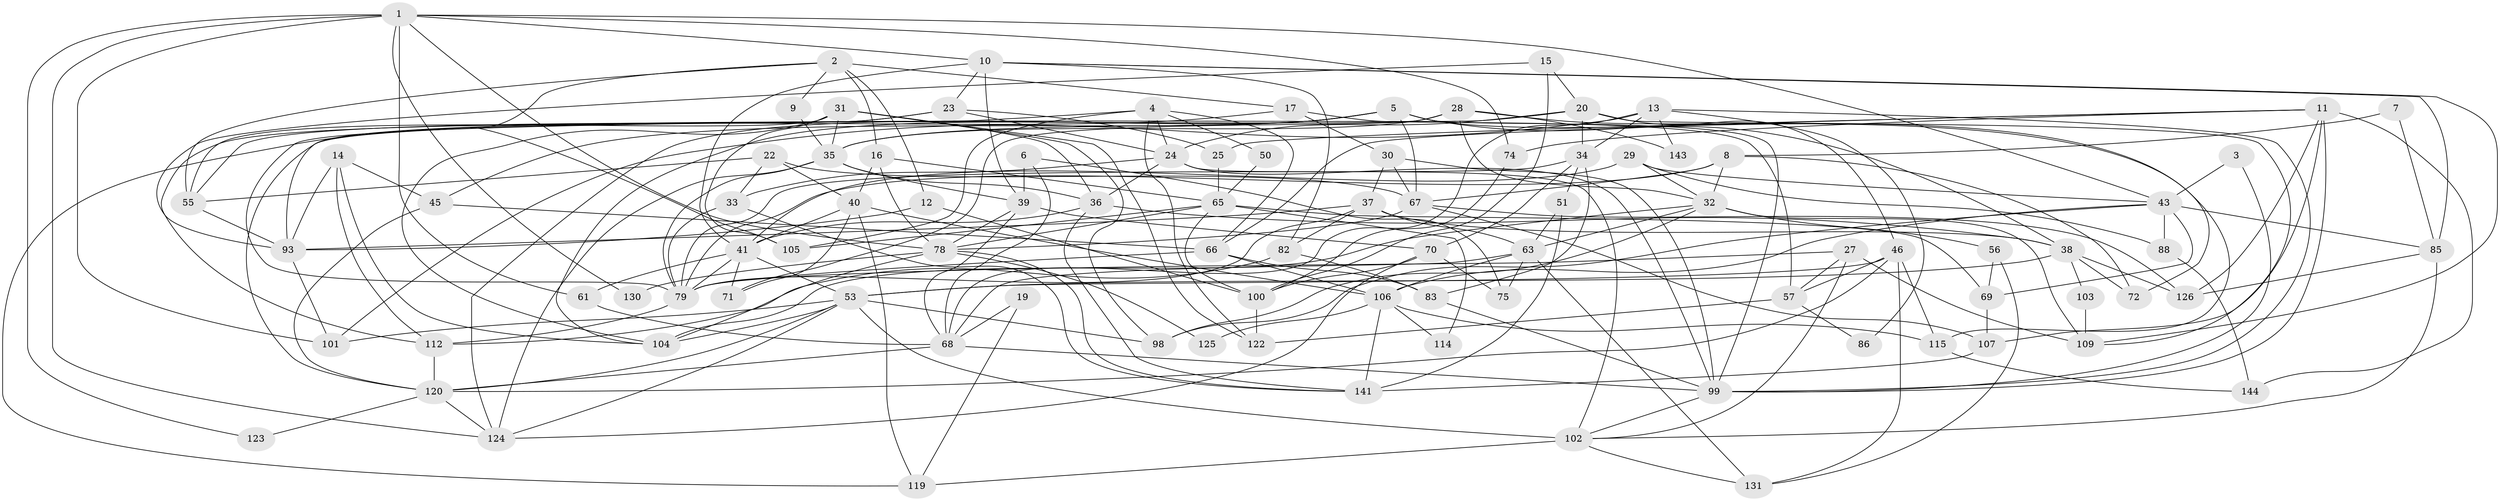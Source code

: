 // original degree distribution, {4: 0.25, 3: 0.2847222222222222, 2: 0.1527777777777778, 6: 0.1111111111111111, 7: 0.027777777777777776, 5: 0.1388888888888889, 8: 0.027777777777777776, 9: 0.006944444444444444}
// Generated by graph-tools (version 1.1) at 2025/41/03/06/25 10:41:59]
// undirected, 93 vertices, 232 edges
graph export_dot {
graph [start="1"]
  node [color=gray90,style=filled];
  1 [super="+47"];
  2 [super="+138"];
  3;
  4 [super="+52"];
  5 [super="+58"];
  6;
  7;
  8;
  9;
  10 [super="+91"];
  11 [super="+94"];
  12;
  13 [super="+21"];
  14 [super="+49"];
  15;
  16 [super="+87"];
  17 [super="+18"];
  19;
  20 [super="+64"];
  22 [super="+137"];
  23 [super="+117"];
  24 [super="+26"];
  25 [super="+62"];
  27 [super="+89"];
  28 [super="+92"];
  29 [super="+121"];
  30;
  31 [super="+97"];
  32 [super="+128"];
  33;
  34;
  35 [super="+42"];
  36 [super="+76"];
  37 [super="+54"];
  38 [super="+60"];
  39 [super="+111"];
  40 [super="+127"];
  41 [super="+96"];
  43 [super="+44"];
  45 [super="+110"];
  46 [super="+48"];
  50;
  51;
  53 [super="+77"];
  55;
  56;
  57 [super="+59"];
  61 [super="+90"];
  63 [super="+73"];
  65 [super="+136"];
  66;
  67 [super="+95"];
  68 [super="+80"];
  69 [super="+139"];
  70 [super="+84"];
  71;
  72;
  74;
  75;
  78 [super="+81"];
  79 [super="+118"];
  82;
  83 [super="+108"];
  85;
  86;
  88;
  93 [super="+129"];
  98;
  99;
  100 [super="+116"];
  101;
  102 [super="+132"];
  103;
  104;
  105;
  106 [super="+113"];
  107;
  109 [super="+134"];
  112 [super="+140"];
  114;
  115 [super="+133"];
  119;
  120 [super="+142"];
  122;
  123;
  124 [super="+135"];
  125;
  126;
  130;
  131;
  141;
  143;
  144;
  1 -- 130;
  1 -- 101;
  1 -- 74;
  1 -- 123;
  1 -- 61;
  1 -- 43;
  1 -- 78;
  1 -- 10;
  1 -- 124;
  2 -- 12;
  2 -- 9;
  2 -- 16;
  2 -- 17;
  2 -- 55;
  2 -- 105;
  3 -- 99;
  3 -- 43;
  4 -- 105;
  4 -- 50;
  4 -- 66;
  4 -- 122;
  4 -- 24;
  4 -- 79;
  5 -- 104;
  5 -- 124;
  5 -- 99;
  5 -- 115;
  5 -- 38;
  5 -- 67;
  5 -- 45;
  5 -- 35;
  6 -- 39;
  6 -- 75;
  6 -- 68;
  7 -- 85;
  7 -- 8;
  8 -- 79;
  8 -- 72;
  8 -- 32;
  8 -- 67;
  9 -- 35;
  10 -- 85;
  10 -- 41;
  10 -- 82;
  10 -- 109;
  10 -- 39;
  10 -- 23;
  11 -- 126;
  11 -- 74;
  11 -- 107;
  11 -- 144;
  11 -- 66;
  11 -- 99;
  11 -- 25;
  12 -- 100;
  12 -- 93;
  13 -- 99;
  13 -- 68;
  13 -- 86;
  13 -- 101;
  13 -- 143;
  13 -- 34;
  14 -- 93;
  14 -- 104;
  14 -- 112;
  14 -- 45;
  15 -- 93;
  15 -- 20;
  15 -- 100;
  16 -- 78;
  16 -- 65;
  16 -- 40;
  17 -- 57 [weight=2];
  17 -- 30;
  17 -- 119;
  19 -- 119;
  19 -- 68;
  20 -- 46;
  20 -- 34;
  20 -- 120;
  20 -- 24;
  20 -- 109;
  22 -- 33;
  22 -- 40;
  22 -- 67;
  22 -- 55;
  23 -- 24;
  23 -- 25 [weight=2];
  23 -- 55;
  23 -- 112;
  24 -- 99;
  24 -- 33;
  24 -- 36;
  24 -- 102;
  25 -- 65;
  27 -- 102;
  27 -- 57;
  27 -- 79;
  27 -- 109;
  28 -- 72;
  28 -- 71;
  28 -- 35;
  28 -- 32;
  28 -- 93;
  28 -- 143;
  29 -- 88;
  29 -- 43;
  29 -- 32;
  29 -- 41;
  30 -- 99;
  30 -- 37;
  30 -- 67;
  31 -- 55;
  31 -- 36;
  31 -- 98;
  31 -- 122;
  31 -- 104;
  31 -- 105;
  31 -- 35;
  32 -- 98;
  32 -- 56;
  32 -- 104;
  32 -- 63;
  32 -- 109;
  33 -- 141;
  33 -- 79;
  34 -- 51;
  34 -- 83;
  34 -- 70;
  34 -- 79;
  35 -- 36;
  35 -- 39;
  35 -- 124;
  35 -- 79;
  36 -- 38;
  36 -- 41;
  36 -- 141;
  37 -- 63;
  37 -- 93;
  37 -- 82;
  37 -- 38;
  37 -- 79;
  38 -- 126;
  38 -- 103;
  38 -- 53;
  38 -- 72;
  39 -- 68;
  39 -- 78;
  39 -- 70;
  40 -- 106;
  40 -- 71;
  40 -- 41;
  40 -- 119;
  41 -- 53;
  41 -- 71;
  41 -- 61;
  41 -- 79;
  43 -- 98;
  43 -- 85;
  43 -- 88;
  43 -- 106;
  43 -- 69;
  45 -- 120;
  45 -- 66;
  46 -- 131;
  46 -- 120;
  46 -- 53;
  46 -- 115;
  46 -- 57;
  50 -- 65;
  51 -- 141;
  51 -- 63;
  53 -- 98;
  53 -- 101;
  53 -- 120;
  53 -- 104;
  53 -- 124;
  53 -- 102;
  55 -- 93;
  56 -- 131;
  56 -- 69;
  57 -- 86;
  57 -- 122;
  61 -- 68;
  63 -- 131;
  63 -- 68;
  63 -- 106;
  63 -- 75;
  65 -- 69;
  65 -- 78;
  65 -- 114;
  65 -- 100;
  65 -- 105;
  66 -- 79;
  66 -- 106;
  66 -- 83;
  67 -- 78;
  67 -- 107 [weight=2];
  67 -- 126;
  68 -- 120 [weight=2];
  68 -- 99;
  69 -- 107;
  70 -- 75;
  70 -- 100;
  70 -- 124;
  74 -- 100;
  78 -- 104;
  78 -- 130;
  78 -- 141;
  78 -- 125;
  79 -- 112;
  82 -- 83;
  82 -- 112;
  83 -- 99;
  85 -- 102;
  85 -- 126;
  88 -- 144;
  93 -- 101;
  99 -- 102;
  100 -- 122;
  102 -- 119;
  102 -- 131;
  103 -- 109;
  106 -- 114;
  106 -- 115;
  106 -- 141;
  106 -- 125;
  107 -- 141;
  112 -- 120;
  115 -- 144;
  120 -- 123;
  120 -- 124;
}
